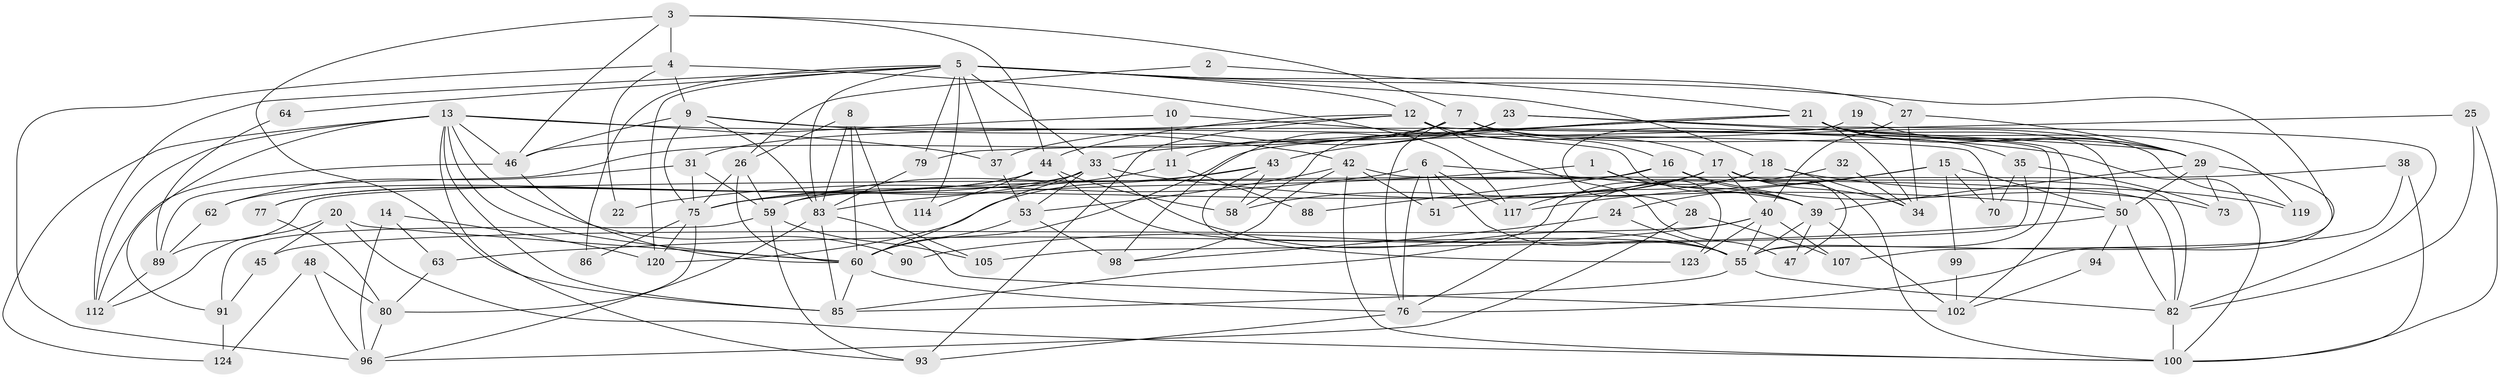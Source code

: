 // original degree distribution, {3: 0.2903225806451613, 2: 0.1774193548387097, 4: 0.18548387096774194, 6: 0.12096774193548387, 8: 0.016129032258064516, 5: 0.16129032258064516, 9: 0.016129032258064516, 7: 0.03225806451612903}
// Generated by graph-tools (version 1.1) at 2025/11/02/27/25 16:11:21]
// undirected, 86 vertices, 206 edges
graph export_dot {
graph [start="1"]
  node [color=gray90,style=filled];
  1;
  2;
  3 [super="+81"];
  4 [super="+97"];
  5 [super="+68"];
  6;
  7 [super="+108"];
  8;
  9 [super="+56"];
  10;
  11 [super="+71"];
  12 [super="+103"];
  13 [super="+54"];
  14;
  15 [super="+65"];
  16 [super="+67"];
  17 [super="+49"];
  18;
  19;
  20;
  21 [super="+61"];
  22;
  23 [super="+30"];
  24;
  25;
  26 [super="+66"];
  27;
  28;
  29 [super="+78"];
  31 [super="+106"];
  32;
  33 [super="+52"];
  34 [super="+36"];
  35;
  37 [super="+115"];
  38;
  39 [super="+41"];
  40 [super="+95"];
  42 [super="+92"];
  43 [super="+116"];
  44 [super="+69"];
  45;
  46 [super="+84"];
  47;
  48 [super="+57"];
  50 [super="+101"];
  51;
  53;
  55 [super="+72"];
  58;
  59 [super="+74"];
  60 [super="+121"];
  62;
  63;
  64;
  70;
  73;
  75 [super="+118"];
  76 [super="+122"];
  77;
  79;
  80;
  82 [super="+110"];
  83 [super="+111"];
  85 [super="+87"];
  86;
  88;
  89;
  90;
  91;
  93;
  94;
  96;
  98 [super="+104"];
  99;
  100 [super="+113"];
  102 [super="+109"];
  105;
  107;
  112;
  114;
  117;
  119;
  120;
  123;
  124;
  1 -- 123;
  1 -- 83;
  1 -- 39;
  2 -- 21;
  2 -- 26;
  3 -- 7;
  3 -- 85;
  3 -- 44;
  3 -- 46;
  3 -- 4;
  4 -- 96;
  4 -- 117;
  4 -- 9;
  4 -- 22;
  5 -- 112;
  5 -- 12;
  5 -- 55;
  5 -- 83;
  5 -- 120;
  5 -- 64;
  5 -- 33;
  5 -- 79;
  5 -- 18;
  5 -- 114;
  5 -- 86;
  5 -- 27;
  5 -- 37;
  6 -- 51;
  6 -- 22;
  6 -- 117;
  6 -- 76;
  6 -- 39;
  6 -- 55;
  7 -- 16;
  7 -- 76;
  7 -- 89;
  7 -- 11;
  7 -- 119;
  7 -- 29;
  8 -- 26;
  8 -- 105;
  8 -- 60;
  8 -- 83;
  9 -- 83;
  9 -- 70;
  9 -- 42;
  9 -- 46;
  9 -- 75;
  10 -- 46;
  10 -- 11;
  10 -- 39;
  11 -- 88;
  11 -- 75;
  12 -- 17;
  12 -- 47;
  12 -- 93;
  12 -- 102;
  12 -- 31;
  12 -- 55;
  12 -- 44;
  13 -- 85;
  13 -- 90;
  13 -- 91;
  13 -- 100;
  13 -- 37 [weight=2];
  13 -- 46;
  13 -- 112;
  13 -- 124;
  13 -- 60;
  13 -- 93;
  14 -- 120;
  14 -- 96;
  14 -- 63;
  15 -- 117;
  15 -- 50;
  15 -- 24;
  15 -- 99;
  15 -- 70;
  16 -- 39;
  16 -- 73;
  16 -- 88;
  16 -- 89;
  17 -- 82;
  17 -- 47;
  17 -- 51;
  17 -- 75;
  17 -- 58;
  17 -- 100;
  17 -- 40;
  17 -- 34;
  18 -- 117;
  18 -- 119;
  18 -- 85;
  18 -- 34;
  19 -- 28;
  19 -- 29;
  20 -- 112;
  20 -- 45;
  20 -- 100;
  20 -- 60;
  21 -- 60;
  21 -- 34;
  21 -- 35;
  21 -- 119;
  21 -- 33;
  21 -- 43;
  21 -- 50;
  21 -- 29;
  23 -- 98 [weight=2];
  23 -- 82;
  23 -- 58;
  23 -- 29;
  23 -- 37;
  24 -- 98;
  24 -- 55;
  25 -- 82;
  25 -- 100;
  25 -- 79;
  26 -- 60;
  26 -- 75;
  26 -- 59;
  27 -- 29;
  27 -- 34;
  27 -- 40;
  28 -- 96;
  28 -- 107;
  29 -- 76;
  29 -- 50;
  29 -- 39;
  29 -- 73;
  31 -- 59;
  31 -- 62;
  31 -- 75;
  32 -- 76;
  32 -- 34;
  33 -- 53;
  33 -- 77;
  33 -- 50;
  33 -- 55;
  33 -- 60;
  33 -- 75;
  35 -- 73;
  35 -- 70;
  35 -- 105;
  37 -- 53;
  38 -- 100;
  38 -- 59;
  38 -- 107;
  39 -- 47;
  39 -- 55;
  39 -- 102;
  40 -- 55;
  40 -- 123;
  40 -- 90;
  40 -- 45;
  40 -- 107;
  42 -- 53;
  42 -- 82;
  42 -- 51;
  42 -- 98;
  42 -- 100;
  43 -- 120;
  43 -- 123;
  43 -- 58;
  43 -- 59;
  44 -- 58;
  44 -- 77;
  44 -- 114;
  44 -- 55;
  44 -- 62;
  45 -- 91;
  46 -- 112;
  46 -- 60;
  48 -- 96;
  48 -- 124;
  48 -- 80;
  50 -- 82;
  50 -- 94;
  50 -- 63;
  53 -- 60;
  53 -- 98;
  55 -- 85;
  55 -- 82;
  59 -- 91;
  59 -- 93;
  59 -- 105;
  60 -- 85;
  60 -- 76;
  62 -- 89;
  63 -- 80;
  64 -- 89;
  75 -- 86;
  75 -- 80;
  75 -- 120;
  76 -- 93;
  77 -- 80;
  79 -- 83;
  80 -- 96;
  82 -- 100;
  83 -- 85;
  83 -- 102;
  83 -- 96;
  89 -- 112;
  91 -- 124;
  94 -- 102;
  99 -- 102;
}

